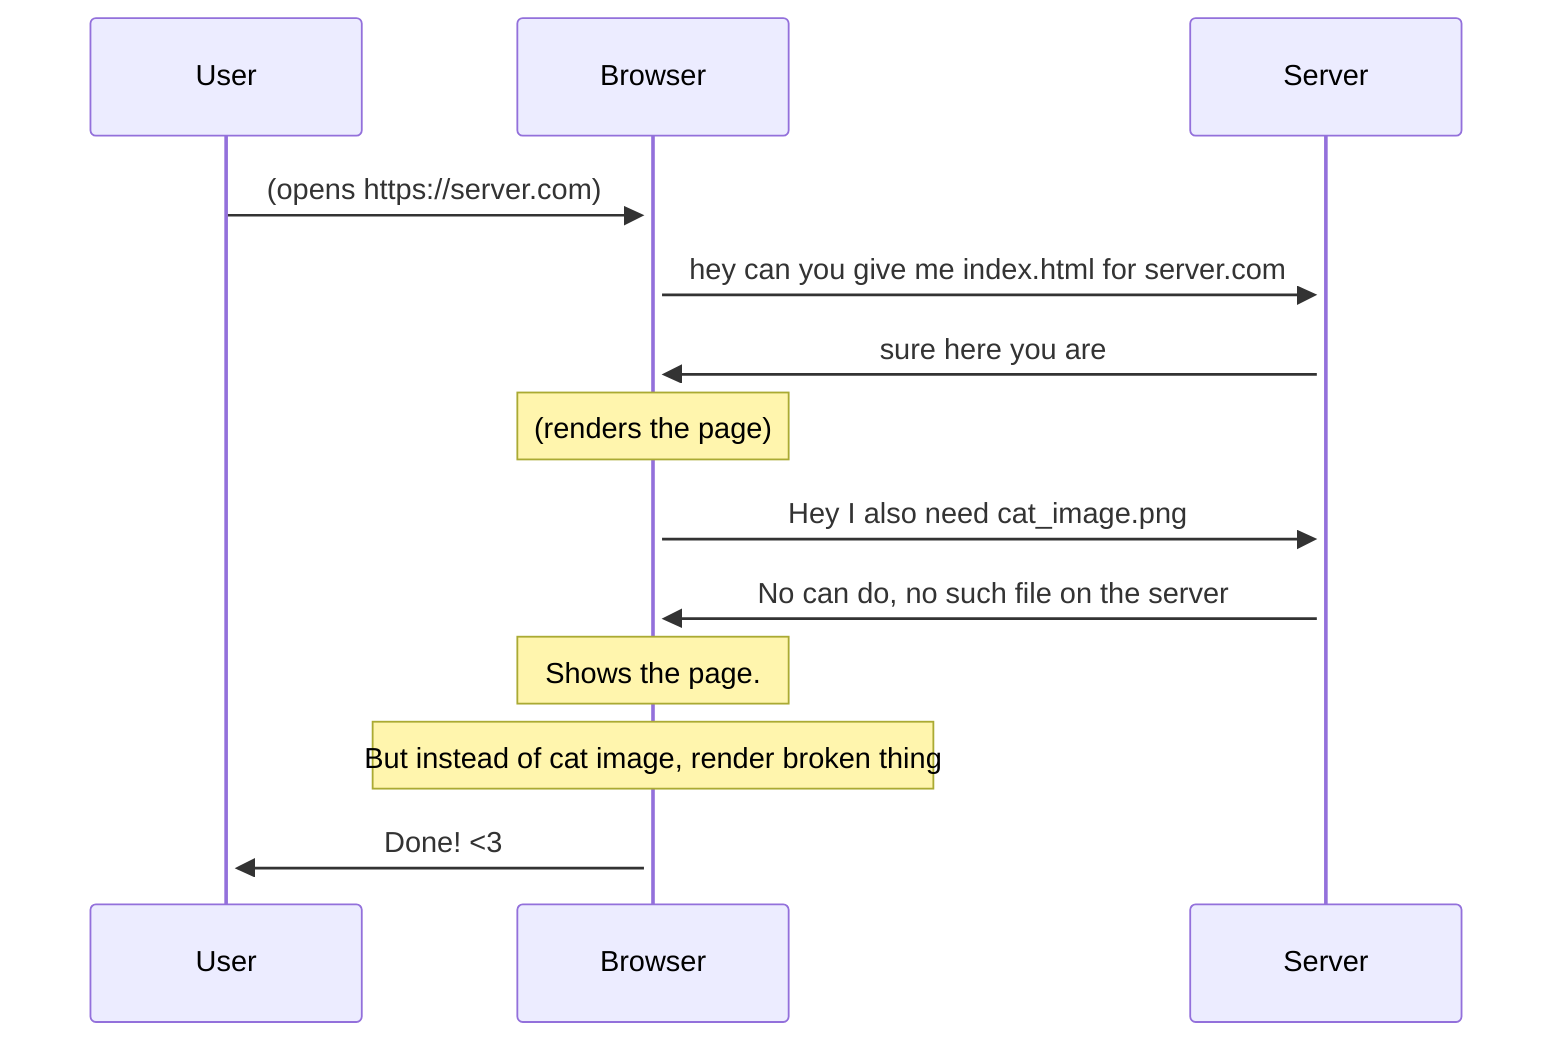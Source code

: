 sequenceDiagram
    User->>+Browser: (opens https://server.com)
    Browser->>+Server: hey can you give me index.html for server.com
    Server->>Browser: sure here you are
    Note over Browser: (renders the page)
    Browser->>Server: Hey I also need cat_image.png
    Server->>Browser: No can do, no such file on the server
    Note over Browser: Shows the page.
    Note over Browser: But instead of cat image, render broken thing
    Browser->>+User: Done! <3